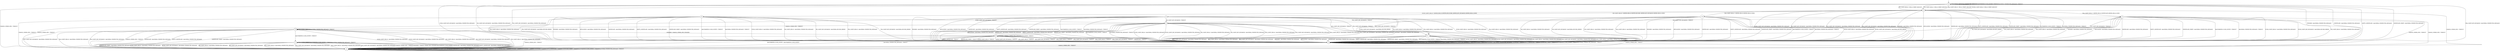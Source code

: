 digraph g {

	s0 [shape="circle" label="s0"];
	s1 [shape="circle" label="s1"];
	s2 [shape="circle" label="s2"];
	s3 [shape="circle" label="s3"];
	s4 [shape="circle" label="s4"];
	s5 [shape="circle" label="s5"];
	s6 [shape="circle" label="s6"];
	s7 [shape="circle" label="s7"];
	s8 [shape="circle" label="s8"];
	s9 [shape="circle" label="s9"];
	s10 [shape="circle" label="s10"];
	s11 [shape="circle" label="s11"];
	s12 [shape="circle" label="s12"];
	s0 -> s1 [label="ECDH_CLIENT_HELLO / HELLO_VERIFY_REQUEST"];
	s0 -> s2 [label="ECDH_CLIENT_KEY_EXCHANGE / Alert(FATAL,UNEXPECTED_MESSAGE)"];
	s0 -> s1 [label="DH_CLIENT_HELLO / HELLO_VERIFY_REQUEST"];
	s0 -> s2 [label="DH_CLIENT_KEY_EXCHANGE / Alert(FATAL,UNEXPECTED_MESSAGE)"];
	s0 -> s1 [label="PSK_CLIENT_HELLO / HELLO_VERIFY_REQUEST"];
	s0 -> s2 [label="PSK_CLIENT_KEY_EXCHANGE / Alert(FATAL,UNEXPECTED_MESSAGE)"];
	s0 -> s1 [label="RSA_CLIENT_HELLO / HELLO_VERIFY_REQUEST"];
	s0 -> s2 [label="RSA_CLIENT_KEY_EXCHANGE / Alert(FATAL,UNEXPECTED_MESSAGE)"];
	s0 -> s12 [label="CHANGE_CIPHER_SPEC / TIMEOUT"];
	s0 -> s2 [label="FINISHED / Alert(FATAL,UNEXPECTED_MESSAGE)"];
	s0 -> s0 [label="APPLICATION / Alert(FATAL,UNEXPECTED_MESSAGE)"];
	s0 -> s2 [label="CERTIFICATE / Alert(FATAL,UNEXPECTED_MESSAGE)"];
	s0 -> s2 [label="EMPTY_CERTIFICATE / Alert(FATAL,UNEXPECTED_MESSAGE)"];
	s0 -> s2 [label="CERTIFICATE_VERIFY / Alert(FATAL,UNEXPECTED_MESSAGE)"];
	s0 -> s0 [label="Alert(WARNING,CLOSE_NOTIFY) / TIMEOUT"];
	s0 -> s0 [label="Alert(FATAL,UNEXPECTED_MESSAGE) / TIMEOUT"];
	s1 -> s4 [label="ECDH_CLIENT_HELLO / SERVER_HELLO,CERTIFICATE,ECDHE_SERVER_KEY_EXCHANGE,SERVER_HELLO_DONE"];
	s1 -> s2 [label="ECDH_CLIENT_KEY_EXCHANGE / Alert(FATAL,UNEXPECTED_MESSAGE)"];
	s1 -> s9 [label="DH_CLIENT_HELLO / SERVER_HELLO,CERTIFICATE,DHE_SERVER_KEY_EXCHANGE,SERVER_HELLO_DONE"];
	s1 -> s2 [label="DH_CLIENT_KEY_EXCHANGE / Alert(FATAL,UNEXPECTED_MESSAGE)"];
	s1 -> s10 [label="PSK_CLIENT_HELLO / SERVER_HELLO,SERVER_HELLO_DONE"];
	s1 -> s2 [label="PSK_CLIENT_KEY_EXCHANGE / Alert(FATAL,UNEXPECTED_MESSAGE)"];
	s1 -> s3 [label="RSA_CLIENT_HELLO / SERVER_HELLO,CERTIFICATE,SERVER_HELLO_DONE"];
	s1 -> s2 [label="RSA_CLIENT_KEY_EXCHANGE / Alert(FATAL,UNEXPECTED_MESSAGE)"];
	s1 -> s12 [label="CHANGE_CIPHER_SPEC / TIMEOUT"];
	s1 -> s2 [label="FINISHED / Alert(FATAL,UNEXPECTED_MESSAGE)"];
	s1 -> s2 [label="APPLICATION / Alert(FATAL,UNEXPECTED_MESSAGE)"];
	s1 -> s2 [label="CERTIFICATE / Alert(FATAL,UNEXPECTED_MESSAGE)"];
	s1 -> s2 [label="EMPTY_CERTIFICATE / Alert(FATAL,UNEXPECTED_MESSAGE)"];
	s1 -> s2 [label="CERTIFICATE_VERIFY / Alert(FATAL,UNEXPECTED_MESSAGE)"];
	s1 -> s2 [label="Alert(WARNING,CLOSE_NOTIFY) / TIMEOUT"];
	s1 -> s2 [label="Alert(FATAL,UNEXPECTED_MESSAGE) / TIMEOUT"];
	s2 -> s2 [label="ECDH_CLIENT_HELLO / TIMEOUT"];
	s2 -> s2 [label="ECDH_CLIENT_KEY_EXCHANGE / TIMEOUT"];
	s2 -> s2 [label="DH_CLIENT_HELLO / TIMEOUT"];
	s2 -> s2 [label="DH_CLIENT_KEY_EXCHANGE / TIMEOUT"];
	s2 -> s2 [label="PSK_CLIENT_HELLO / TIMEOUT"];
	s2 -> s2 [label="PSK_CLIENT_KEY_EXCHANGE / TIMEOUT"];
	s2 -> s2 [label="RSA_CLIENT_HELLO / TIMEOUT"];
	s2 -> s2 [label="RSA_CLIENT_KEY_EXCHANGE / TIMEOUT"];
	s2 -> s12 [label="CHANGE_CIPHER_SPEC / TIMEOUT"];
	s2 -> s2 [label="FINISHED / TIMEOUT"];
	s2 -> s2 [label="APPLICATION / Alert(FATAL,UNEXPECTED_MESSAGE)"];
	s2 -> s2 [label="CERTIFICATE / TIMEOUT"];
	s2 -> s2 [label="EMPTY_CERTIFICATE / TIMEOUT"];
	s2 -> s2 [label="CERTIFICATE_VERIFY / TIMEOUT"];
	s2 -> s2 [label="Alert(WARNING,CLOSE_NOTIFY) / TIMEOUT"];
	s2 -> s2 [label="Alert(FATAL,UNEXPECTED_MESSAGE) / TIMEOUT"];
	s3 -> s2 [label="ECDH_CLIENT_HELLO / Alert(FATAL,UNEXPECTED_MESSAGE)"];
	s3 -> s2 [label="ECDH_CLIENT_KEY_EXCHANGE / Alert(FATAL,DECODE_ERROR)"];
	s3 -> s2 [label="DH_CLIENT_HELLO / Alert(FATAL,UNEXPECTED_MESSAGE)"];
	s3 -> s2 [label="DH_CLIENT_KEY_EXCHANGE / Alert(FATAL,DECRYPT_ERROR)"];
	s3 -> s2 [label="PSK_CLIENT_HELLO / Alert(FATAL,UNEXPECTED_MESSAGE)"];
	s3 -> s11 [label="PSK_CLIENT_KEY_EXCHANGE / TIMEOUT"];
	s3 -> s2 [label="RSA_CLIENT_HELLO / Alert(FATAL,UNEXPECTED_MESSAGE)"];
	s3 -> s5 [label="RSA_CLIENT_KEY_EXCHANGE / TIMEOUT"];
	s3 -> s12 [label="CHANGE_CIPHER_SPEC / TIMEOUT"];
	s3 -> s2 [label="FINISHED / Alert(FATAL,UNEXPECTED_MESSAGE)"];
	s3 -> s2 [label="APPLICATION / Alert(FATAL,UNEXPECTED_MESSAGE)"];
	s3 -> s2 [label="CERTIFICATE / Alert(FATAL,UNEXPECTED_MESSAGE)"];
	s3 -> s2 [label="EMPTY_CERTIFICATE / Alert(FATAL,UNEXPECTED_MESSAGE)"];
	s3 -> s2 [label="CERTIFICATE_VERIFY / Alert(FATAL,UNEXPECTED_MESSAGE)"];
	s3 -> s2 [label="Alert(WARNING,CLOSE_NOTIFY) / TIMEOUT"];
	s3 -> s2 [label="Alert(FATAL,UNEXPECTED_MESSAGE) / TIMEOUT"];
	s4 -> s2 [label="ECDH_CLIENT_HELLO / Alert(FATAL,UNEXPECTED_MESSAGE)"];
	s4 -> s5 [label="ECDH_CLIENT_KEY_EXCHANGE / TIMEOUT"];
	s4 -> s2 [label="DH_CLIENT_HELLO / Alert(FATAL,UNEXPECTED_MESSAGE)"];
	s4 -> s2 [label="DH_CLIENT_KEY_EXCHANGE / Alert(FATAL,DECODE_ERROR)"];
	s4 -> s2 [label="PSK_CLIENT_HELLO / Alert(FATAL,UNEXPECTED_MESSAGE)"];
	s4 -> s2 [label="PSK_CLIENT_KEY_EXCHANGE / Alert(FATAL,DECODE_ERROR)"];
	s4 -> s2 [label="RSA_CLIENT_HELLO / Alert(FATAL,UNEXPECTED_MESSAGE)"];
	s4 -> s2 [label="RSA_CLIENT_KEY_EXCHANGE / Alert(FATAL,DECODE_ERROR)"];
	s4 -> s12 [label="CHANGE_CIPHER_SPEC / TIMEOUT"];
	s4 -> s2 [label="FINISHED / Alert(FATAL,UNEXPECTED_MESSAGE)"];
	s4 -> s2 [label="APPLICATION / Alert(FATAL,UNEXPECTED_MESSAGE)"];
	s4 -> s2 [label="CERTIFICATE / Alert(FATAL,UNEXPECTED_MESSAGE)"];
	s4 -> s2 [label="EMPTY_CERTIFICATE / Alert(FATAL,UNEXPECTED_MESSAGE)"];
	s4 -> s2 [label="CERTIFICATE_VERIFY / Alert(FATAL,UNEXPECTED_MESSAGE)"];
	s4 -> s2 [label="Alert(WARNING,CLOSE_NOTIFY) / TIMEOUT"];
	s4 -> s2 [label="Alert(FATAL,UNEXPECTED_MESSAGE) / TIMEOUT"];
	s5 -> s2 [label="ECDH_CLIENT_HELLO / Alert(FATAL,UNEXPECTED_MESSAGE)"];
	s5 -> s2 [label="ECDH_CLIENT_KEY_EXCHANGE / Alert(FATAL,UNEXPECTED_MESSAGE)"];
	s5 -> s2 [label="DH_CLIENT_HELLO / Alert(FATAL,UNEXPECTED_MESSAGE)"];
	s5 -> s2 [label="DH_CLIENT_KEY_EXCHANGE / Alert(FATAL,UNEXPECTED_MESSAGE)"];
	s5 -> s2 [label="PSK_CLIENT_HELLO / Alert(FATAL,UNEXPECTED_MESSAGE)"];
	s5 -> s2 [label="PSK_CLIENT_KEY_EXCHANGE / Alert(FATAL,UNEXPECTED_MESSAGE)"];
	s5 -> s2 [label="RSA_CLIENT_HELLO / Alert(FATAL,UNEXPECTED_MESSAGE)"];
	s5 -> s2 [label="RSA_CLIENT_KEY_EXCHANGE / Alert(FATAL,UNEXPECTED_MESSAGE)"];
	s5 -> s6 [label="CHANGE_CIPHER_SPEC / TIMEOUT"];
	s5 -> s2 [label="FINISHED / Alert(FATAL,UNEXPECTED_MESSAGE)"];
	s5 -> s2 [label="APPLICATION / Alert(FATAL,UNEXPECTED_MESSAGE)"];
	s5 -> s2 [label="CERTIFICATE / Alert(FATAL,UNEXPECTED_MESSAGE)"];
	s5 -> s2 [label="EMPTY_CERTIFICATE / Alert(FATAL,UNEXPECTED_MESSAGE)"];
	s5 -> s2 [label="CERTIFICATE_VERIFY / Alert(FATAL,UNEXPECTED_MESSAGE)"];
	s5 -> s2 [label="Alert(WARNING,CLOSE_NOTIFY) / TIMEOUT"];
	s5 -> s2 [label="Alert(FATAL,UNEXPECTED_MESSAGE) / TIMEOUT"];
	s6 -> s12 [label="ECDH_CLIENT_HELLO / Alert(FATAL,UNEXPECTED_MESSAGE)"];
	s6 -> s12 [label="ECDH_CLIENT_KEY_EXCHANGE / Alert(FATAL,UNEXPECTED_MESSAGE)"];
	s6 -> s12 [label="DH_CLIENT_HELLO / Alert(FATAL,UNEXPECTED_MESSAGE)"];
	s6 -> s12 [label="DH_CLIENT_KEY_EXCHANGE / Alert(FATAL,UNEXPECTED_MESSAGE)"];
	s6 -> s12 [label="PSK_CLIENT_HELLO / Alert(FATAL,UNEXPECTED_MESSAGE)"];
	s6 -> s12 [label="PSK_CLIENT_KEY_EXCHANGE / Alert(FATAL,UNEXPECTED_MESSAGE)"];
	s6 -> s12 [label="RSA_CLIENT_HELLO / Alert(FATAL,UNEXPECTED_MESSAGE)"];
	s6 -> s12 [label="RSA_CLIENT_KEY_EXCHANGE / Alert(FATAL,UNEXPECTED_MESSAGE)"];
	s6 -> s12 [label="CHANGE_CIPHER_SPEC / TIMEOUT"];
	s6 -> s8 [label="FINISHED / CHANGE_CIPHER_SPEC,FINISHED"];
	s6 -> s6 [label="APPLICATION / TIMEOUT"];
	s6 -> s12 [label="CERTIFICATE / Alert(FATAL,UNEXPECTED_MESSAGE)"];
	s6 -> s12 [label="EMPTY_CERTIFICATE / Alert(FATAL,UNEXPECTED_MESSAGE)"];
	s6 -> s12 [label="CERTIFICATE_VERIFY / Alert(FATAL,UNEXPECTED_MESSAGE)"];
	s6 -> s7 [label="Alert(WARNING,CLOSE_NOTIFY) / TIMEOUT"];
	s6 -> s6 [label="Alert(FATAL,UNEXPECTED_MESSAGE) / TIMEOUT"];
	s7 -> s12 [label="ECDH_CLIENT_HELLO / Alert(FATAL,UNEXPECTED_MESSAGE)"];
	s7 -> s12 [label="ECDH_CLIENT_KEY_EXCHANGE / Alert(FATAL,UNEXPECTED_MESSAGE)"];
	s7 -> s12 [label="DH_CLIENT_HELLO / Alert(FATAL,UNEXPECTED_MESSAGE)"];
	s7 -> s12 [label="DH_CLIENT_KEY_EXCHANGE / Alert(FATAL,UNEXPECTED_MESSAGE)"];
	s7 -> s12 [label="PSK_CLIENT_HELLO / Alert(FATAL,UNEXPECTED_MESSAGE)"];
	s7 -> s12 [label="PSK_CLIENT_KEY_EXCHANGE / Alert(FATAL,UNEXPECTED_MESSAGE)"];
	s7 -> s12 [label="RSA_CLIENT_HELLO / Alert(FATAL,UNEXPECTED_MESSAGE)"];
	s7 -> s12 [label="RSA_CLIENT_KEY_EXCHANGE / Alert(FATAL,UNEXPECTED_MESSAGE)"];
	s7 -> s12 [label="CHANGE_CIPHER_SPEC / TIMEOUT"];
	s7 -> s12 [label="FINISHED / CHANGE_CIPHER_SPEC,FINISHED,Alert(WARNING,CLOSE_NOTIFY)"];
	s7 -> s7 [label="APPLICATION / TIMEOUT"];
	s7 -> s12 [label="CERTIFICATE / Alert(FATAL,UNEXPECTED_MESSAGE)"];
	s7 -> s12 [label="EMPTY_CERTIFICATE / Alert(FATAL,UNEXPECTED_MESSAGE)"];
	s7 -> s12 [label="CERTIFICATE_VERIFY / Alert(FATAL,UNEXPECTED_MESSAGE)"];
	s7 -> s7 [label="Alert(WARNING,CLOSE_NOTIFY) / TIMEOUT"];
	s7 -> s7 [label="Alert(FATAL,UNEXPECTED_MESSAGE) / TIMEOUT"];
	s8 -> s2 [label="ECDH_CLIENT_HELLO / TIMEOUT"];
	s8 -> s2 [label="ECDH_CLIENT_KEY_EXCHANGE / TIMEOUT"];
	s8 -> s2 [label="DH_CLIENT_HELLO / TIMEOUT"];
	s8 -> s2 [label="DH_CLIENT_KEY_EXCHANGE / TIMEOUT"];
	s8 -> s2 [label="PSK_CLIENT_HELLO / TIMEOUT"];
	s8 -> s2 [label="PSK_CLIENT_KEY_EXCHANGE / TIMEOUT"];
	s8 -> s2 [label="RSA_CLIENT_HELLO / TIMEOUT"];
	s8 -> s2 [label="RSA_CLIENT_KEY_EXCHANGE / TIMEOUT"];
	s8 -> s12 [label="CHANGE_CIPHER_SPEC / TIMEOUT"];
	s8 -> s8 [label="FINISHED / CHANGE_CIPHER_SPEC,FINISHED"];
	s8 -> s8 [label="APPLICATION / TIMEOUT"];
	s8 -> s2 [label="CERTIFICATE / TIMEOUT"];
	s8 -> s2 [label="EMPTY_CERTIFICATE / TIMEOUT"];
	s8 -> s2 [label="CERTIFICATE_VERIFY / TIMEOUT"];
	s8 -> s12 [label="Alert(WARNING,CLOSE_NOTIFY) / Alert(WARNING,CLOSE_NOTIFY)"];
	s8 -> s12 [label="Alert(FATAL,UNEXPECTED_MESSAGE) / TIMEOUT"];
	s9 -> s2 [label="ECDH_CLIENT_HELLO / Alert(FATAL,UNEXPECTED_MESSAGE)"];
	s9 -> s2 [label="ECDH_CLIENT_KEY_EXCHANGE / Alert(FATAL,DECODE_ERROR)"];
	s9 -> s2 [label="DH_CLIENT_HELLO / Alert(FATAL,UNEXPECTED_MESSAGE)"];
	s9 -> s5 [label="DH_CLIENT_KEY_EXCHANGE / TIMEOUT"];
	s9 -> s2 [label="PSK_CLIENT_HELLO / Alert(FATAL,UNEXPECTED_MESSAGE)"];
	s9 -> s11 [label="PSK_CLIENT_KEY_EXCHANGE / TIMEOUT"];
	s9 -> s2 [label="RSA_CLIENT_HELLO / Alert(FATAL,UNEXPECTED_MESSAGE)"];
	s9 -> s11 [label="RSA_CLIENT_KEY_EXCHANGE / TIMEOUT"];
	s9 -> s12 [label="CHANGE_CIPHER_SPEC / TIMEOUT"];
	s9 -> s2 [label="FINISHED / Alert(FATAL,UNEXPECTED_MESSAGE)"];
	s9 -> s2 [label="APPLICATION / Alert(FATAL,UNEXPECTED_MESSAGE)"];
	s9 -> s2 [label="CERTIFICATE / Alert(FATAL,UNEXPECTED_MESSAGE)"];
	s9 -> s2 [label="EMPTY_CERTIFICATE / Alert(FATAL,UNEXPECTED_MESSAGE)"];
	s9 -> s2 [label="CERTIFICATE_VERIFY / Alert(FATAL,UNEXPECTED_MESSAGE)"];
	s9 -> s2 [label="Alert(WARNING,CLOSE_NOTIFY) / TIMEOUT"];
	s9 -> s2 [label="Alert(FATAL,UNEXPECTED_MESSAGE) / TIMEOUT"];
	s10 -> s2 [label="ECDH_CLIENT_HELLO / Alert(FATAL,UNEXPECTED_MESSAGE)"];
	s10 -> s2 [label="ECDH_CLIENT_KEY_EXCHANGE / Alert(FATAL,DECODE_ERROR)"];
	s10 -> s2 [label="DH_CLIENT_HELLO / Alert(FATAL,UNEXPECTED_MESSAGE)"];
	s10 -> s2 [label="DH_CLIENT_KEY_EXCHANGE / Alert(FATAL,DECODE_ERROR)"];
	s10 -> s2 [label="PSK_CLIENT_HELLO / Alert(FATAL,UNEXPECTED_MESSAGE)"];
	s10 -> s5 [label="PSK_CLIENT_KEY_EXCHANGE / TIMEOUT"];
	s10 -> s2 [label="RSA_CLIENT_HELLO / Alert(FATAL,UNEXPECTED_MESSAGE)"];
	s10 -> s11 [label="RSA_CLIENT_KEY_EXCHANGE / TIMEOUT"];
	s10 -> s12 [label="CHANGE_CIPHER_SPEC / TIMEOUT"];
	s10 -> s2 [label="FINISHED / Alert(FATAL,UNEXPECTED_MESSAGE)"];
	s10 -> s2 [label="APPLICATION / Alert(FATAL,UNEXPECTED_MESSAGE)"];
	s10 -> s2 [label="CERTIFICATE / Alert(FATAL,UNEXPECTED_MESSAGE)"];
	s10 -> s2 [label="EMPTY_CERTIFICATE / Alert(FATAL,UNEXPECTED_MESSAGE)"];
	s10 -> s2 [label="CERTIFICATE_VERIFY / Alert(FATAL,UNEXPECTED_MESSAGE)"];
	s10 -> s2 [label="Alert(WARNING,CLOSE_NOTIFY) / TIMEOUT"];
	s10 -> s2 [label="Alert(FATAL,UNEXPECTED_MESSAGE) / TIMEOUT"];
	s11 -> s2 [label="ECDH_CLIENT_HELLO / Alert(FATAL,UNEXPECTED_MESSAGE)"];
	s11 -> s2 [label="ECDH_CLIENT_KEY_EXCHANGE / Alert(FATAL,UNEXPECTED_MESSAGE)"];
	s11 -> s2 [label="DH_CLIENT_HELLO / Alert(FATAL,UNEXPECTED_MESSAGE)"];
	s11 -> s2 [label="DH_CLIENT_KEY_EXCHANGE / Alert(FATAL,UNEXPECTED_MESSAGE)"];
	s11 -> s2 [label="PSK_CLIENT_HELLO / Alert(FATAL,UNEXPECTED_MESSAGE)"];
	s11 -> s2 [label="PSK_CLIENT_KEY_EXCHANGE / Alert(FATAL,UNEXPECTED_MESSAGE)"];
	s11 -> s2 [label="RSA_CLIENT_HELLO / Alert(FATAL,UNEXPECTED_MESSAGE)"];
	s11 -> s2 [label="RSA_CLIENT_KEY_EXCHANGE / Alert(FATAL,UNEXPECTED_MESSAGE)"];
	s11 -> s12 [label="CHANGE_CIPHER_SPEC / TIMEOUT"];
	s11 -> s2 [label="FINISHED / Alert(FATAL,UNEXPECTED_MESSAGE)"];
	s11 -> s2 [label="APPLICATION / Alert(FATAL,UNEXPECTED_MESSAGE)"];
	s11 -> s2 [label="CERTIFICATE / Alert(FATAL,UNEXPECTED_MESSAGE)"];
	s11 -> s2 [label="EMPTY_CERTIFICATE / Alert(FATAL,UNEXPECTED_MESSAGE)"];
	s11 -> s2 [label="CERTIFICATE_VERIFY / Alert(FATAL,UNEXPECTED_MESSAGE)"];
	s11 -> s2 [label="Alert(WARNING,CLOSE_NOTIFY) / TIMEOUT"];
	s11 -> s2 [label="Alert(FATAL,UNEXPECTED_MESSAGE) / TIMEOUT"];
	s12 -> s12 [label="ECDH_CLIENT_HELLO / TIMEOUT"];
	s12 -> s12 [label="ECDH_CLIENT_KEY_EXCHANGE / TIMEOUT"];
	s12 -> s12 [label="DH_CLIENT_HELLO / TIMEOUT"];
	s12 -> s12 [label="DH_CLIENT_KEY_EXCHANGE / TIMEOUT"];
	s12 -> s12 [label="PSK_CLIENT_HELLO / TIMEOUT"];
	s12 -> s12 [label="PSK_CLIENT_KEY_EXCHANGE / TIMEOUT"];
	s12 -> s12 [label="RSA_CLIENT_HELLO / TIMEOUT"];
	s12 -> s12 [label="RSA_CLIENT_KEY_EXCHANGE / TIMEOUT"];
	s12 -> s12 [label="CHANGE_CIPHER_SPEC / TIMEOUT"];
	s12 -> s12 [label="FINISHED / TIMEOUT"];
	s12 -> s12 [label="APPLICATION / TIMEOUT"];
	s12 -> s12 [label="CERTIFICATE / TIMEOUT"];
	s12 -> s12 [label="EMPTY_CERTIFICATE / TIMEOUT"];
	s12 -> s12 [label="CERTIFICATE_VERIFY / TIMEOUT"];
	s12 -> s12 [label="Alert(WARNING,CLOSE_NOTIFY) / TIMEOUT"];
	s12 -> s12 [label="Alert(FATAL,UNEXPECTED_MESSAGE) / TIMEOUT"];

__start0 [label="" shape="none" width="0" height="0"];
__start0 -> s0;

}

